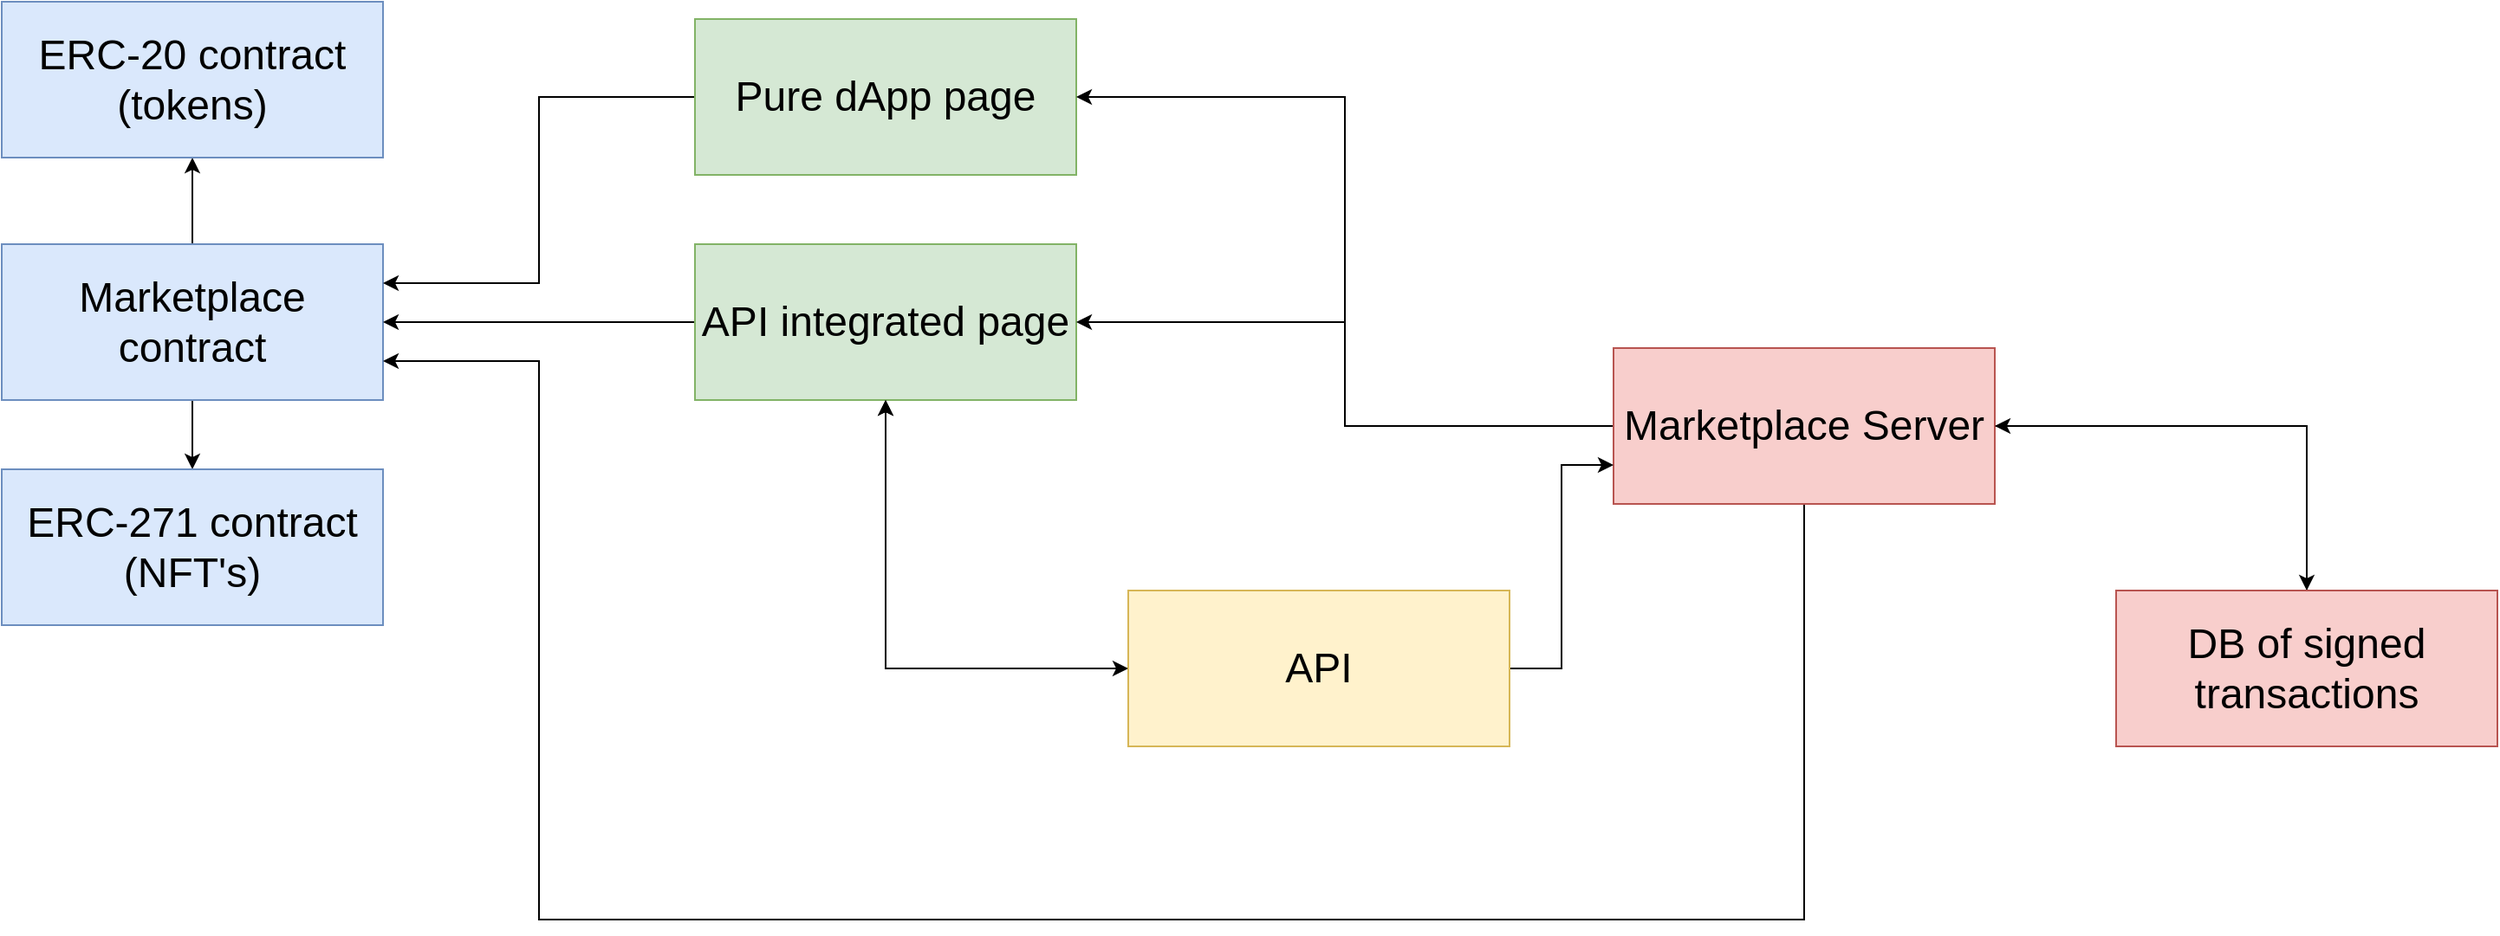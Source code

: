 <mxfile version="20.5.3" type="device"><diagram id="mx3y02Q6V_NEeuPKtoHF" name="Page-1"><mxGraphModel dx="1293" dy="771" grid="1" gridSize="10" guides="1" tooltips="1" connect="1" arrows="1" fold="1" page="1" pageScale="1" pageWidth="3300" pageHeight="2339" math="0" shadow="0"><root><mxCell id="0"/><mxCell id="1" parent="0"/><mxCell id="Gss72A9pdnRT6OI5k8-N-4" style="edgeStyle=orthogonalEdgeStyle;rounded=0;orthogonalLoop=1;jettySize=auto;html=1;fontSize=24;" edge="1" parent="1" source="Gss72A9pdnRT6OI5k8-N-1" target="Gss72A9pdnRT6OI5k8-N-3"><mxGeometry relative="1" as="geometry"/></mxCell><mxCell id="Gss72A9pdnRT6OI5k8-N-5" style="edgeStyle=orthogonalEdgeStyle;rounded=0;orthogonalLoop=1;jettySize=auto;html=1;fontSize=24;" edge="1" parent="1" source="Gss72A9pdnRT6OI5k8-N-1" target="Gss72A9pdnRT6OI5k8-N-2"><mxGeometry relative="1" as="geometry"/></mxCell><mxCell id="Gss72A9pdnRT6OI5k8-N-1" value="&lt;font style=&quot;font-size: 24px;&quot;&gt;Marketplace contract&lt;/font&gt;" style="rounded=0;whiteSpace=wrap;html=1;fillColor=#dae8fc;strokeColor=#6c8ebf;" vertex="1" parent="1"><mxGeometry x="280" y="370" width="220" height="90" as="geometry"/></mxCell><mxCell id="Gss72A9pdnRT6OI5k8-N-2" value="&lt;font style=&quot;font-size: 24px;&quot;&gt;ERC-271 contract (NFT's)&lt;br&gt;&lt;/font&gt;" style="rounded=0;whiteSpace=wrap;html=1;fillColor=#dae8fc;strokeColor=#6c8ebf;" vertex="1" parent="1"><mxGeometry x="280" y="500" width="220" height="90" as="geometry"/></mxCell><mxCell id="Gss72A9pdnRT6OI5k8-N-3" value="&lt;font style=&quot;font-size: 24px;&quot;&gt;ERC-20 contract (tokens)&lt;br&gt;&lt;/font&gt;" style="rounded=0;whiteSpace=wrap;html=1;fillColor=#dae8fc;strokeColor=#6c8ebf;" vertex="1" parent="1"><mxGeometry x="280" y="230" width="220" height="90" as="geometry"/></mxCell><mxCell id="Gss72A9pdnRT6OI5k8-N-9" style="edgeStyle=orthogonalEdgeStyle;rounded=0;orthogonalLoop=1;jettySize=auto;html=1;entryX=1;entryY=0.25;entryDx=0;entryDy=0;fontSize=24;" edge="1" parent="1" source="Gss72A9pdnRT6OI5k8-N-7" target="Gss72A9pdnRT6OI5k8-N-1"><mxGeometry relative="1" as="geometry"/></mxCell><mxCell id="Gss72A9pdnRT6OI5k8-N-7" value="&lt;font style=&quot;font-size: 24px;&quot;&gt;Pure dApp page&lt;br&gt;&lt;/font&gt;" style="rounded=0;whiteSpace=wrap;html=1;fillColor=#d5e8d4;strokeColor=#82b366;" vertex="1" parent="1"><mxGeometry x="680" y="240" width="220" height="90" as="geometry"/></mxCell><mxCell id="Gss72A9pdnRT6OI5k8-N-31" style="edgeStyle=orthogonalEdgeStyle;rounded=0;orthogonalLoop=1;jettySize=auto;html=1;entryX=0;entryY=0.5;entryDx=0;entryDy=0;fontSize=24;" edge="1" parent="1" source="Gss72A9pdnRT6OI5k8-N-10" target="Gss72A9pdnRT6OI5k8-N-22"><mxGeometry relative="1" as="geometry"><Array as="points"><mxPoint x="790" y="615"/></Array></mxGeometry></mxCell><mxCell id="Gss72A9pdnRT6OI5k8-N-33" style="edgeStyle=orthogonalEdgeStyle;rounded=0;orthogonalLoop=1;jettySize=auto;html=1;entryX=1;entryY=0.5;entryDx=0;entryDy=0;fontSize=24;" edge="1" parent="1" source="Gss72A9pdnRT6OI5k8-N-10" target="Gss72A9pdnRT6OI5k8-N-1"><mxGeometry relative="1" as="geometry"/></mxCell><mxCell id="Gss72A9pdnRT6OI5k8-N-10" value="&lt;span style=&quot;font-size: 24px;&quot;&gt;API integrated page&lt;/span&gt;" style="rounded=0;whiteSpace=wrap;html=1;fillColor=#d5e8d4;strokeColor=#82b366;" vertex="1" parent="1"><mxGeometry x="680" y="370" width="220" height="90" as="geometry"/></mxCell><mxCell id="Gss72A9pdnRT6OI5k8-N-16" style="edgeStyle=orthogonalEdgeStyle;rounded=0;orthogonalLoop=1;jettySize=auto;html=1;fontSize=24;" edge="1" parent="1" source="Gss72A9pdnRT6OI5k8-N-13" target="Gss72A9pdnRT6OI5k8-N-14"><mxGeometry relative="1" as="geometry"/></mxCell><mxCell id="Gss72A9pdnRT6OI5k8-N-34" style="edgeStyle=orthogonalEdgeStyle;rounded=0;orthogonalLoop=1;jettySize=auto;html=1;entryX=1;entryY=0.75;entryDx=0;entryDy=0;fontSize=24;" edge="1" parent="1" source="Gss72A9pdnRT6OI5k8-N-13" target="Gss72A9pdnRT6OI5k8-N-1"><mxGeometry relative="1" as="geometry"><Array as="points"><mxPoint x="1320" y="760"/><mxPoint x="590" y="760"/><mxPoint x="590" y="437"/></Array></mxGeometry></mxCell><mxCell id="Gss72A9pdnRT6OI5k8-N-39" style="edgeStyle=orthogonalEdgeStyle;rounded=0;orthogonalLoop=1;jettySize=auto;html=1;" edge="1" parent="1" source="Gss72A9pdnRT6OI5k8-N-13" target="Gss72A9pdnRT6OI5k8-N-10"><mxGeometry relative="1" as="geometry"/></mxCell><mxCell id="Gss72A9pdnRT6OI5k8-N-40" style="edgeStyle=orthogonalEdgeStyle;rounded=0;orthogonalLoop=1;jettySize=auto;html=1;entryX=1;entryY=0.5;entryDx=0;entryDy=0;" edge="1" parent="1" source="Gss72A9pdnRT6OI5k8-N-13" target="Gss72A9pdnRT6OI5k8-N-7"><mxGeometry relative="1" as="geometry"/></mxCell><mxCell id="Gss72A9pdnRT6OI5k8-N-13" value="&lt;font style=&quot;font-size: 24px;&quot;&gt;Marketplace Server&lt;br&gt;&lt;/font&gt;" style="rounded=0;whiteSpace=wrap;html=1;fillColor=#f8cecc;strokeColor=#b85450;" vertex="1" parent="1"><mxGeometry x="1210" y="430" width="220" height="90" as="geometry"/></mxCell><mxCell id="Gss72A9pdnRT6OI5k8-N-28" style="edgeStyle=orthogonalEdgeStyle;rounded=0;orthogonalLoop=1;jettySize=auto;html=1;fontSize=24;" edge="1" parent="1" source="Gss72A9pdnRT6OI5k8-N-14" target="Gss72A9pdnRT6OI5k8-N-13"><mxGeometry relative="1" as="geometry"><Array as="points"><mxPoint x="1610" y="475"/></Array></mxGeometry></mxCell><mxCell id="Gss72A9pdnRT6OI5k8-N-14" value="&lt;font style=&quot;font-size: 24px;&quot;&gt;DB of signed transactions&lt;br&gt;&lt;/font&gt;" style="rounded=0;whiteSpace=wrap;html=1;fillColor=#f8cecc;strokeColor=#b85450;" vertex="1" parent="1"><mxGeometry x="1500" y="570" width="220" height="90" as="geometry"/></mxCell><mxCell id="Gss72A9pdnRT6OI5k8-N-26" style="edgeStyle=orthogonalEdgeStyle;rounded=0;orthogonalLoop=1;jettySize=auto;html=1;fontSize=24;" edge="1" parent="1" source="Gss72A9pdnRT6OI5k8-N-22" target="Gss72A9pdnRT6OI5k8-N-10"><mxGeometry relative="1" as="geometry"/></mxCell><mxCell id="Gss72A9pdnRT6OI5k8-N-29" style="edgeStyle=orthogonalEdgeStyle;rounded=0;orthogonalLoop=1;jettySize=auto;html=1;entryX=0.5;entryY=1;entryDx=0;entryDy=0;fontSize=24;" edge="1" parent="1" source="Gss72A9pdnRT6OI5k8-N-22" target="Gss72A9pdnRT6OI5k8-N-10"><mxGeometry relative="1" as="geometry"/></mxCell><mxCell id="Gss72A9pdnRT6OI5k8-N-37" style="edgeStyle=orthogonalEdgeStyle;rounded=0;orthogonalLoop=1;jettySize=auto;html=1;entryX=0;entryY=0.75;entryDx=0;entryDy=0;" edge="1" parent="1" source="Gss72A9pdnRT6OI5k8-N-22" target="Gss72A9pdnRT6OI5k8-N-13"><mxGeometry relative="1" as="geometry"/></mxCell><mxCell id="Gss72A9pdnRT6OI5k8-N-22" value="&lt;font style=&quot;font-size: 24px;&quot;&gt;API&lt;/font&gt;" style="rounded=0;whiteSpace=wrap;html=1;fillColor=#fff2cc;strokeColor=#d6b656;" vertex="1" parent="1"><mxGeometry x="930" y="570" width="220" height="90" as="geometry"/></mxCell></root></mxGraphModel></diagram></mxfile>